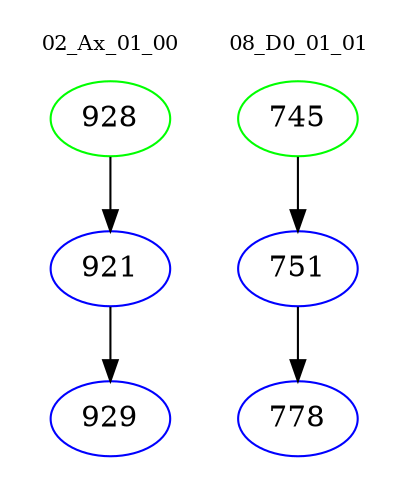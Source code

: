 digraph{
subgraph cluster_0 {
color = white
label = "02_Ax_01_00";
fontsize=10;
T0_928 [label="928", color="green"]
T0_928 -> T0_921 [color="black"]
T0_921 [label="921", color="blue"]
T0_921 -> T0_929 [color="black"]
T0_929 [label="929", color="blue"]
}
subgraph cluster_1 {
color = white
label = "08_D0_01_01";
fontsize=10;
T1_745 [label="745", color="green"]
T1_745 -> T1_751 [color="black"]
T1_751 [label="751", color="blue"]
T1_751 -> T1_778 [color="black"]
T1_778 [label="778", color="blue"]
}
}
